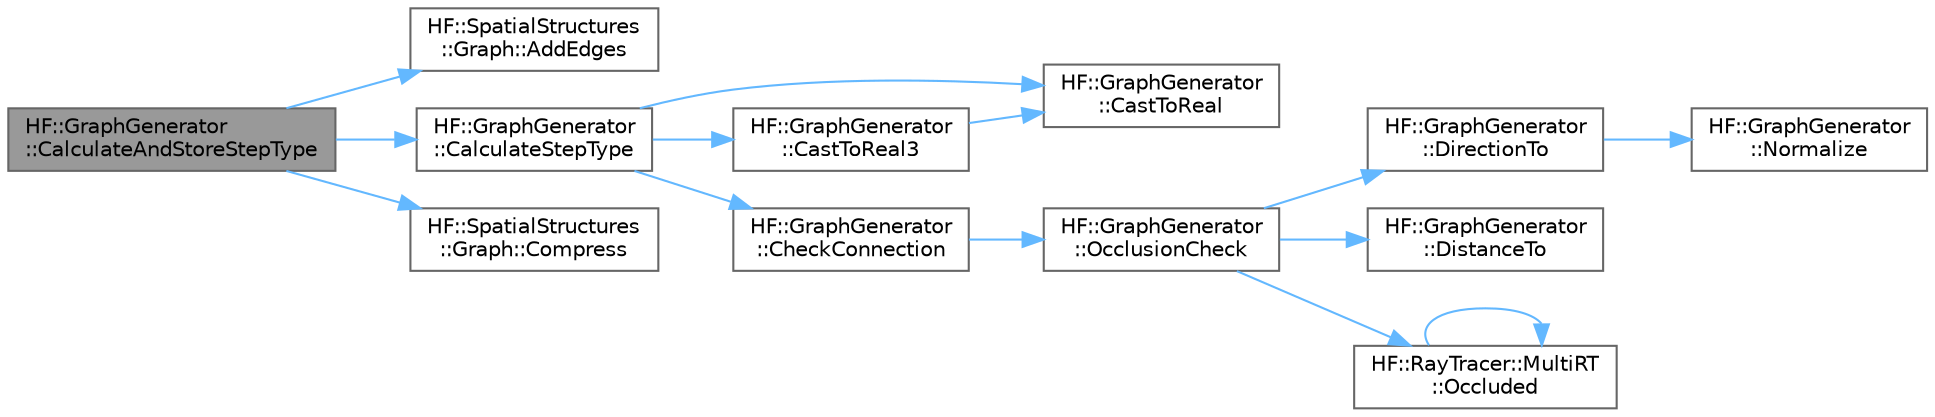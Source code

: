digraph "HF::GraphGenerator::CalculateAndStoreStepType"
{
 // LATEX_PDF_SIZE
  bgcolor="transparent";
  edge [fontname=Helvetica,fontsize=10,labelfontname=Helvetica,labelfontsize=10];
  node [fontname=Helvetica,fontsize=10,shape=box,height=0.2,width=0.4];
  rankdir="LR";
  Node1 [label="HF::GraphGenerator\l::CalculateAndStoreStepType",height=0.2,width=0.4,color="gray40", fillcolor="grey60", style="filled", fontcolor="black",tooltip=" "];
  Node1 -> Node2 [color="steelblue1",style="solid"];
  Node2 [label="HF::SpatialStructures\l::Graph::AddEdges",height=0.2,width=0.4,color="grey40", fillcolor="white", style="filled",URL="$a01551.html#a6f04c5320d4bf88120f8c5e31b0fb02a",tooltip="Add multiple edges to the graph."];
  Node1 -> Node3 [color="steelblue1",style="solid"];
  Node3 [label="HF::GraphGenerator\l::CalculateStepType",height=0.2,width=0.4,color="grey40", fillcolor="white", style="filled",URL="$a00463.html#a176c58b25fb5cb545d17128d4535f921",tooltip=" "];
  Node3 -> Node4 [color="steelblue1",style="solid"];
  Node4 [label="HF::GraphGenerator\l::CastToReal",height=0.2,width=0.4,color="grey40", fillcolor="white", style="filled",URL="$a00463.html#a73b53db067a504d36e9481dfe3326b60",tooltip="Cast an input value to real_t using static cast."];
  Node3 -> Node5 [color="steelblue1",style="solid"];
  Node5 [label="HF::GraphGenerator\l::CastToReal3",height=0.2,width=0.4,color="grey40", fillcolor="white", style="filled",URL="$a00463.html#a58892abe1152c28d26d3ca749c99ea4d",tooltip="Cast an array of 3 values to the graph_generator's real_3 type."];
  Node5 -> Node4 [color="steelblue1",style="solid"];
  Node3 -> Node6 [color="steelblue1",style="solid"];
  Node6 [label="HF::GraphGenerator\l::CheckConnection",height=0.2,width=0.4,color="grey40", fillcolor="white", style="filled",URL="$a00463.html#a260a25e02193ce904849ee090daefa2e",tooltip="Determine what kind of step (if any) is between parent and child, given that a connection was verifie..."];
  Node6 -> Node7 [color="steelblue1",style="solid"];
  Node7 [label="HF::GraphGenerator\l::OcclusionCheck",height=0.2,width=0.4,color="grey40", fillcolor="white", style="filled",URL="$a00463.html#ace66c1b60785c32433402f012019ab81",tooltip="Determine if there is a valid line of sight between parent and child."];
  Node7 -> Node8 [color="steelblue1",style="solid"];
  Node8 [label="HF::GraphGenerator\l::DirectionTo",height=0.2,width=0.4,color="grey40", fillcolor="white", style="filled",URL="$a00463.html#a750afc15c798c79a8b6a0784ed092f3c",tooltip="Calculate the normalized direction from one node to another."];
  Node8 -> Node9 [color="steelblue1",style="solid"];
  Node9 [label="HF::GraphGenerator\l::Normalize",height=0.2,width=0.4,color="grey40", fillcolor="white", style="filled",URL="$a00463.html#ad2e09e0825a1db4fc511907179eddf00",tooltip="Normalize a vector."];
  Node7 -> Node10 [color="steelblue1",style="solid"];
  Node10 [label="HF::GraphGenerator\l::DistanceTo",height=0.2,width=0.4,color="grey40", fillcolor="white", style="filled",URL="$a00463.html#a7f96186b8f24f878404d1feccf2f64db",tooltip="Calculate the distance between two nodes."];
  Node7 -> Node11 [color="steelblue1",style="solid"];
  Node11 [label="HF::RayTracer::MultiRT\l::Occluded",height=0.2,width=0.4,color="grey40", fillcolor="white", style="filled",URL="$a01419.html#a22ebf97e859ef651e81deb40b74f668f",tooltip=" "];
  Node11 -> Node11 [color="steelblue1",style="solid"];
  Node1 -> Node12 [color="steelblue1",style="solid"];
  Node12 [label="HF::SpatialStructures\l::Graph::Compress",height=0.2,width=0.4,color="grey40", fillcolor="white", style="filled",URL="$a01551.html#a41cece77d0eee98df39ecc6d3a366ec8",tooltip="Compress the graph to a CSR and enable the usage of several functions."];
}
